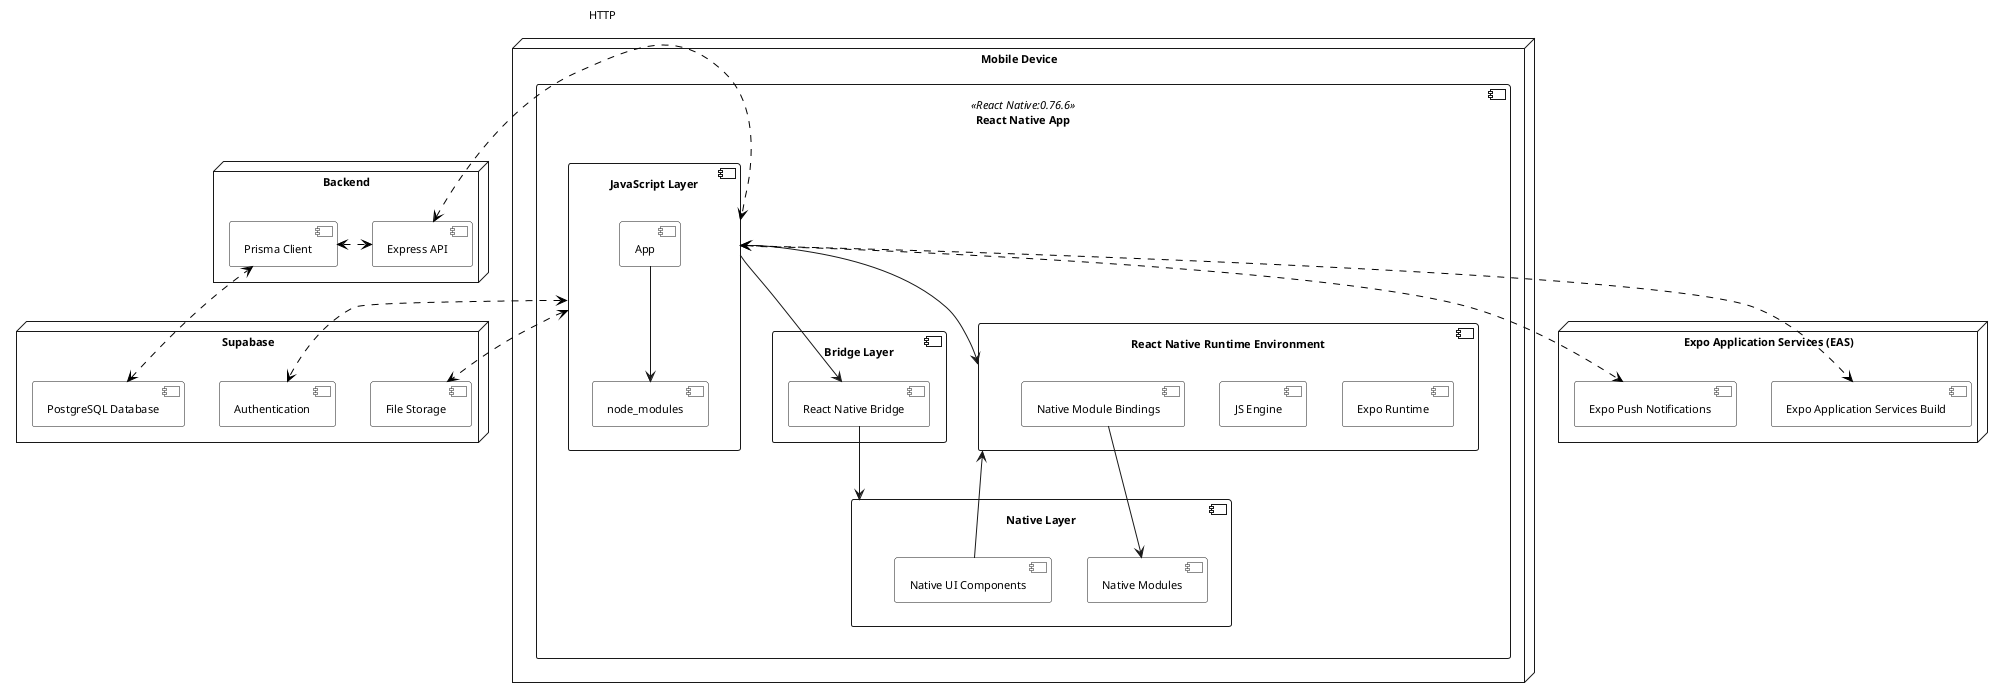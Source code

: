@startuml architecture_design
skinparam ComponentBackgroundColor white
skinparam defaultTextAlignment center
skinparam defaultFontSize 11

node "Mobile Device" as mobileDevice {
    component "React Native App" as reactNativeApp <<React Native:0.76.6>> {
         component "JavaScript Layer" as jsLayer {
            component "App" as app 
            component "node_modules" as nodeModules
        }
        
        component "Bridge Layer" as bridgeLayer {
            component "React Native Bridge" as bridge
        }
        
        component "Native Layer" as nativeLayer {
            component "Native Modules" as nativeModules
            component "Native UI Components" as nativeComponents
        }

         component "React Native Runtime Environment" as runtime {
            component "Expo Runtime" as expoRuntime 
            component "JS Engine" as jsEngine
            component "Native Module Bindings" as moduleBindings
        }
        
        ' Internal connections
        jsLayer --> bridge
        bridge --> nativeLayer
        jsLayer --> runtime
        app --> nodeModules
        moduleBindings --> nativeModules
        nativeComponents --> runtime
    }

}

node "Backend" as backend {
    component "Express API" as expressAPI
    component "Prisma Client" as prismaClient
}

node "Supabase" as supabase {
    component "Authentication" as auth
    component "File Storage" as fileStorage
    component "PostgreSQL Database" as postgresDB
}

node "Expo Application Services (EAS)" as expoServices {
    component "Expo Push Notifications" as expoPushNotifications
    component "Expo Application Services Build" as expoApplicationServicesBuild
}

jsLayer <..[#000000]l..> expressAPI : <font color=000000>HTTP</font>
prismaClient <.[#000000]u.> postgresDB
jsLayer <.[#000000]d.> fileStorage
jsLayer <.[#000000]d.> auth

expressAPI <.[#000000]l.> prismaClient
jsLayer <.[#000000]d.> expoPushNotifications
jsLayer <.[#000000]d.> expoApplicationServicesBuild

@enduml